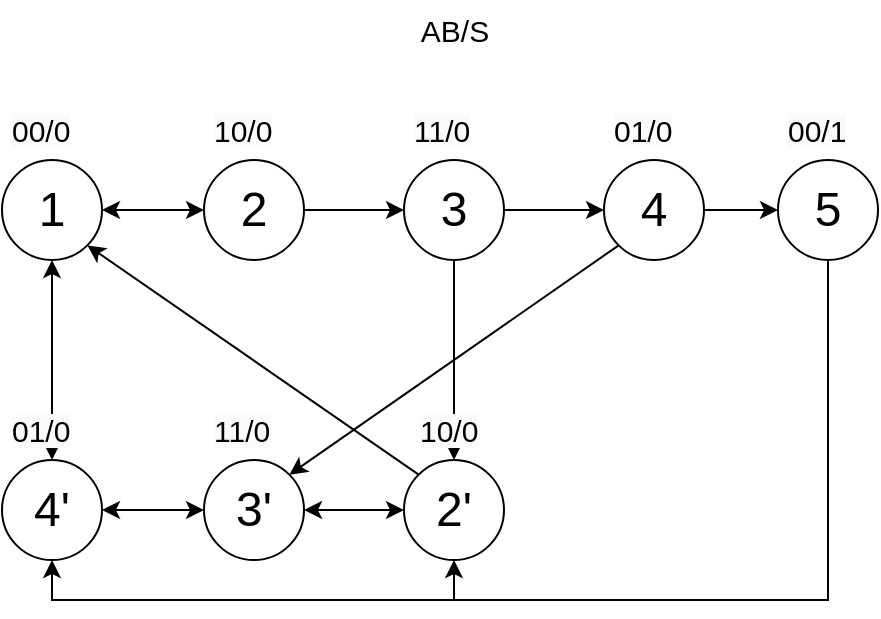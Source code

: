 <mxfile version="22.0.8" type="github">
  <diagram name="Page-1" id="3fErs55-OZsNqXfPUkWB">
    <mxGraphModel dx="808" dy="417" grid="1" gridSize="10" guides="1" tooltips="1" connect="1" arrows="1" fold="1" page="1" pageScale="1" pageWidth="827" pageHeight="1169" math="0" shadow="0">
      <root>
        <mxCell id="0" />
        <mxCell id="1" parent="0" />
        <mxCell id="hiORmIcwOsCS7kN5goXp-3" value="&lt;font style=&quot;font-size: 15px;&quot;&gt;AB/S&lt;/font&gt;" style="text;html=1;align=center;verticalAlign=middle;resizable=0;points=[];autosize=1;strokeColor=none;fillColor=none;" vertex="1" parent="1">
          <mxGeometry x="426" y="90" width="60" height="30" as="geometry" />
        </mxCell>
        <mxCell id="hiORmIcwOsCS7kN5goXp-4" value="&lt;font style=&quot;font-size: 24px;&quot;&gt;1&lt;/font&gt;" style="ellipse;whiteSpace=wrap;html=1;aspect=fixed;" vertex="1" parent="1">
          <mxGeometry x="230" y="170" width="50" height="50" as="geometry" />
        </mxCell>
        <mxCell id="hiORmIcwOsCS7kN5goXp-5" value="&lt;span style=&quot;color: rgb(0, 0, 0); font-family: Helvetica; font-size: 15px; font-style: normal; font-variant-ligatures: normal; font-variant-caps: normal; font-weight: 400; letter-spacing: normal; orphans: 2; text-align: center; text-indent: 0px; text-transform: none; widows: 2; word-spacing: 0px; -webkit-text-stroke-width: 0px; background-color: rgb(251, 251, 251); text-decoration-thickness: initial; text-decoration-style: initial; text-decoration-color: initial; float: none; display: inline !important;&quot;&gt;00/0&lt;/span&gt;" style="text;whiteSpace=wrap;html=1;" vertex="1" parent="1">
          <mxGeometry x="233" y="140" width="44" height="30" as="geometry" />
        </mxCell>
        <mxCell id="hiORmIcwOsCS7kN5goXp-18" style="edgeStyle=orthogonalEdgeStyle;rounded=0;orthogonalLoop=1;jettySize=auto;html=1;exitX=1;exitY=0.5;exitDx=0;exitDy=0;entryX=0;entryY=0.5;entryDx=0;entryDy=0;" edge="1" parent="1" source="hiORmIcwOsCS7kN5goXp-6" target="hiORmIcwOsCS7kN5goXp-8">
          <mxGeometry relative="1" as="geometry" />
        </mxCell>
        <mxCell id="hiORmIcwOsCS7kN5goXp-6" value="&lt;span style=&quot;font-size: 24px;&quot;&gt;2&lt;/span&gt;" style="ellipse;whiteSpace=wrap;html=1;aspect=fixed;" vertex="1" parent="1">
          <mxGeometry x="331" y="170" width="50" height="50" as="geometry" />
        </mxCell>
        <mxCell id="hiORmIcwOsCS7kN5goXp-7" value="&lt;span style=&quot;color: rgb(0, 0, 0); font-family: Helvetica; font-size: 15px; font-style: normal; font-variant-ligatures: normal; font-variant-caps: normal; font-weight: 400; letter-spacing: normal; orphans: 2; text-align: center; text-indent: 0px; text-transform: none; widows: 2; word-spacing: 0px; -webkit-text-stroke-width: 0px; background-color: rgb(251, 251, 251); text-decoration-thickness: initial; text-decoration-style: initial; text-decoration-color: initial; float: none; display: inline !important;&quot;&gt;10/0&lt;/span&gt;" style="text;whiteSpace=wrap;html=1;" vertex="1" parent="1">
          <mxGeometry x="334" y="140" width="44" height="30" as="geometry" />
        </mxCell>
        <mxCell id="hiORmIcwOsCS7kN5goXp-19" style="edgeStyle=orthogonalEdgeStyle;rounded=0;orthogonalLoop=1;jettySize=auto;html=1;exitX=1;exitY=0.5;exitDx=0;exitDy=0;entryX=0;entryY=0.5;entryDx=0;entryDy=0;" edge="1" parent="1" source="hiORmIcwOsCS7kN5goXp-8" target="hiORmIcwOsCS7kN5goXp-10">
          <mxGeometry relative="1" as="geometry" />
        </mxCell>
        <mxCell id="hiORmIcwOsCS7kN5goXp-43" style="edgeStyle=orthogonalEdgeStyle;rounded=0;orthogonalLoop=1;jettySize=auto;html=1;exitX=0.5;exitY=1;exitDx=0;exitDy=0;" edge="1" parent="1" source="hiORmIcwOsCS7kN5goXp-8" target="hiORmIcwOsCS7kN5goXp-24">
          <mxGeometry relative="1" as="geometry" />
        </mxCell>
        <mxCell id="hiORmIcwOsCS7kN5goXp-8" value="&lt;span style=&quot;font-size: 24px;&quot;&gt;3&lt;/span&gt;" style="ellipse;whiteSpace=wrap;html=1;aspect=fixed;" vertex="1" parent="1">
          <mxGeometry x="431" y="170" width="50" height="50" as="geometry" />
        </mxCell>
        <mxCell id="hiORmIcwOsCS7kN5goXp-9" value="&lt;span style=&quot;color: rgb(0, 0, 0); font-family: Helvetica; font-size: 15px; font-style: normal; font-variant-ligatures: normal; font-variant-caps: normal; font-weight: 400; letter-spacing: normal; orphans: 2; text-align: center; text-indent: 0px; text-transform: none; widows: 2; word-spacing: 0px; -webkit-text-stroke-width: 0px; background-color: rgb(251, 251, 251); text-decoration-thickness: initial; text-decoration-style: initial; text-decoration-color: initial; float: none; display: inline !important;&quot;&gt;11/0&lt;/span&gt;" style="text;whiteSpace=wrap;html=1;" vertex="1" parent="1">
          <mxGeometry x="434" y="140" width="44" height="30" as="geometry" />
        </mxCell>
        <mxCell id="hiORmIcwOsCS7kN5goXp-20" style="edgeStyle=orthogonalEdgeStyle;rounded=0;orthogonalLoop=1;jettySize=auto;html=1;exitX=1;exitY=0.5;exitDx=0;exitDy=0;entryX=0;entryY=0.5;entryDx=0;entryDy=0;" edge="1" parent="1" source="hiORmIcwOsCS7kN5goXp-10" target="hiORmIcwOsCS7kN5goXp-12">
          <mxGeometry relative="1" as="geometry" />
        </mxCell>
        <mxCell id="hiORmIcwOsCS7kN5goXp-10" value="&lt;font style=&quot;font-size: 24px;&quot;&gt;4&lt;/font&gt;" style="ellipse;whiteSpace=wrap;html=1;aspect=fixed;" vertex="1" parent="1">
          <mxGeometry x="531" y="170" width="50" height="50" as="geometry" />
        </mxCell>
        <mxCell id="hiORmIcwOsCS7kN5goXp-11" value="&lt;span style=&quot;color: rgb(0, 0, 0); font-family: Helvetica; font-size: 15px; font-style: normal; font-variant-ligatures: normal; font-variant-caps: normal; font-weight: 400; letter-spacing: normal; orphans: 2; text-align: center; text-indent: 0px; text-transform: none; widows: 2; word-spacing: 0px; -webkit-text-stroke-width: 0px; background-color: rgb(251, 251, 251); text-decoration-thickness: initial; text-decoration-style: initial; text-decoration-color: initial; float: none; display: inline !important;&quot;&gt;01/0&lt;/span&gt;" style="text;whiteSpace=wrap;html=1;" vertex="1" parent="1">
          <mxGeometry x="534" y="140" width="44" height="30" as="geometry" />
        </mxCell>
        <mxCell id="hiORmIcwOsCS7kN5goXp-46" style="edgeStyle=orthogonalEdgeStyle;rounded=0;orthogonalLoop=1;jettySize=auto;html=1;exitX=0.5;exitY=1;exitDx=0;exitDy=0;entryX=0.5;entryY=1;entryDx=0;entryDy=0;" edge="1" parent="1" source="hiORmIcwOsCS7kN5goXp-12" target="hiORmIcwOsCS7kN5goXp-29">
          <mxGeometry relative="1" as="geometry" />
        </mxCell>
        <mxCell id="hiORmIcwOsCS7kN5goXp-47" style="edgeStyle=orthogonalEdgeStyle;rounded=0;orthogonalLoop=1;jettySize=auto;html=1;exitX=0.5;exitY=1;exitDx=0;exitDy=0;entryX=0.5;entryY=1;entryDx=0;entryDy=0;" edge="1" parent="1" source="hiORmIcwOsCS7kN5goXp-12" target="hiORmIcwOsCS7kN5goXp-24">
          <mxGeometry relative="1" as="geometry" />
        </mxCell>
        <mxCell id="hiORmIcwOsCS7kN5goXp-12" value="&lt;font style=&quot;font-size: 24px;&quot;&gt;5&lt;/font&gt;" style="ellipse;whiteSpace=wrap;html=1;aspect=fixed;" vertex="1" parent="1">
          <mxGeometry x="618" y="170" width="50" height="50" as="geometry" />
        </mxCell>
        <mxCell id="hiORmIcwOsCS7kN5goXp-13" value="&lt;span style=&quot;color: rgb(0, 0, 0); font-family: Helvetica; font-size: 15px; font-style: normal; font-variant-ligatures: normal; font-variant-caps: normal; font-weight: 400; letter-spacing: normal; orphans: 2; text-align: center; text-indent: 0px; text-transform: none; widows: 2; word-spacing: 0px; -webkit-text-stroke-width: 0px; background-color: rgb(251, 251, 251); text-decoration-thickness: initial; text-decoration-style: initial; text-decoration-color: initial; float: none; display: inline !important;&quot;&gt;00/1&lt;/span&gt;" style="text;whiteSpace=wrap;html=1;" vertex="1" parent="1">
          <mxGeometry x="621" y="140" width="44" height="30" as="geometry" />
        </mxCell>
        <mxCell id="hiORmIcwOsCS7kN5goXp-24" value="&lt;span style=&quot;font-size: 24px;&quot;&gt;2&#39;&lt;/span&gt;" style="ellipse;whiteSpace=wrap;html=1;aspect=fixed;" vertex="1" parent="1">
          <mxGeometry x="431" y="320" width="50" height="50" as="geometry" />
        </mxCell>
        <mxCell id="hiORmIcwOsCS7kN5goXp-25" value="&lt;span style=&quot;color: rgb(0, 0, 0); font-family: Helvetica; font-size: 15px; font-style: normal; font-variant-ligatures: normal; font-variant-caps: normal; font-weight: 400; letter-spacing: normal; orphans: 2; text-align: center; text-indent: 0px; text-transform: none; widows: 2; word-spacing: 0px; -webkit-text-stroke-width: 0px; background-color: rgb(251, 251, 251); text-decoration-thickness: initial; text-decoration-style: initial; text-decoration-color: initial; float: none; display: inline !important;&quot;&gt;10/0&lt;/span&gt;" style="text;whiteSpace=wrap;html=1;" vertex="1" parent="1">
          <mxGeometry x="437" y="290" width="44" height="30" as="geometry" />
        </mxCell>
        <mxCell id="hiORmIcwOsCS7kN5goXp-27" value="&lt;span style=&quot;font-size: 24px;&quot;&gt;3&#39;&lt;/span&gt;" style="ellipse;whiteSpace=wrap;html=1;aspect=fixed;" vertex="1" parent="1">
          <mxGeometry x="331" y="320" width="50" height="50" as="geometry" />
        </mxCell>
        <mxCell id="hiORmIcwOsCS7kN5goXp-28" value="&lt;span style=&quot;color: rgb(0, 0, 0); font-family: Helvetica; font-size: 15px; font-style: normal; font-variant-ligatures: normal; font-variant-caps: normal; font-weight: 400; letter-spacing: normal; orphans: 2; text-align: center; text-indent: 0px; text-transform: none; widows: 2; word-spacing: 0px; -webkit-text-stroke-width: 0px; background-color: rgb(251, 251, 251); text-decoration-thickness: initial; text-decoration-style: initial; text-decoration-color: initial; float: none; display: inline !important;&quot;&gt;11/0&lt;/span&gt;" style="text;whiteSpace=wrap;html=1;" vertex="1" parent="1">
          <mxGeometry x="334" y="290" width="44" height="30" as="geometry" />
        </mxCell>
        <mxCell id="hiORmIcwOsCS7kN5goXp-29" value="&lt;font style=&quot;font-size: 24px;&quot;&gt;4&#39;&lt;/font&gt;" style="ellipse;whiteSpace=wrap;html=1;aspect=fixed;" vertex="1" parent="1">
          <mxGeometry x="230" y="320" width="50" height="50" as="geometry" />
        </mxCell>
        <mxCell id="hiORmIcwOsCS7kN5goXp-34" value="" style="endArrow=classic;startArrow=classic;html=1;rounded=0;exitX=1;exitY=0.5;exitDx=0;exitDy=0;entryX=0;entryY=0.5;entryDx=0;entryDy=0;" edge="1" parent="1" source="hiORmIcwOsCS7kN5goXp-29" target="hiORmIcwOsCS7kN5goXp-27">
          <mxGeometry width="50" height="50" relative="1" as="geometry">
            <mxPoint x="430" y="340" as="sourcePoint" />
            <mxPoint x="480" y="290" as="targetPoint" />
          </mxGeometry>
        </mxCell>
        <mxCell id="hiORmIcwOsCS7kN5goXp-36" value="" style="endArrow=classic;startArrow=classic;html=1;rounded=0;exitX=0.5;exitY=0;exitDx=0;exitDy=0;entryX=0.5;entryY=1;entryDx=0;entryDy=0;" edge="1" parent="1" source="hiORmIcwOsCS7kN5goXp-29" target="hiORmIcwOsCS7kN5goXp-4">
          <mxGeometry width="50" height="50" relative="1" as="geometry">
            <mxPoint x="430" y="290" as="sourcePoint" />
            <mxPoint x="480" y="240" as="targetPoint" />
          </mxGeometry>
        </mxCell>
        <mxCell id="hiORmIcwOsCS7kN5goXp-30" value="&lt;span style=&quot;color: rgb(0, 0, 0); font-family: Helvetica; font-size: 15px; font-style: normal; font-variant-ligatures: normal; font-variant-caps: normal; font-weight: 400; letter-spacing: normal; orphans: 2; text-align: center; text-indent: 0px; text-transform: none; widows: 2; word-spacing: 0px; -webkit-text-stroke-width: 0px; background-color: rgb(251, 251, 251); text-decoration-thickness: initial; text-decoration-style: initial; text-decoration-color: initial; float: none; display: inline !important;&quot;&gt;01/0&lt;/span&gt;" style="text;whiteSpace=wrap;html=1;" vertex="1" parent="1">
          <mxGeometry x="233" y="290" width="44" height="30" as="geometry" />
        </mxCell>
        <mxCell id="hiORmIcwOsCS7kN5goXp-38" value="" style="endArrow=classic;startArrow=classic;html=1;rounded=0;exitX=1;exitY=0.5;exitDx=0;exitDy=0;entryX=0;entryY=0.5;entryDx=0;entryDy=0;" edge="1" parent="1" source="hiORmIcwOsCS7kN5goXp-27" target="hiORmIcwOsCS7kN5goXp-24">
          <mxGeometry width="50" height="50" relative="1" as="geometry">
            <mxPoint x="430" y="370" as="sourcePoint" />
            <mxPoint x="480" y="320" as="targetPoint" />
          </mxGeometry>
        </mxCell>
        <mxCell id="hiORmIcwOsCS7kN5goXp-39" value="" style="endArrow=classic;html=1;rounded=0;exitX=0;exitY=0;exitDx=0;exitDy=0;entryX=1;entryY=1;entryDx=0;entryDy=0;" edge="1" parent="1" source="hiORmIcwOsCS7kN5goXp-24" target="hiORmIcwOsCS7kN5goXp-4">
          <mxGeometry width="50" height="50" relative="1" as="geometry">
            <mxPoint x="380" y="310" as="sourcePoint" />
            <mxPoint x="430" y="260" as="targetPoint" />
          </mxGeometry>
        </mxCell>
        <mxCell id="hiORmIcwOsCS7kN5goXp-42" value="" style="endArrow=classic;startArrow=classic;html=1;rounded=0;exitX=1;exitY=0.5;exitDx=0;exitDy=0;" edge="1" parent="1" source="hiORmIcwOsCS7kN5goXp-4" target="hiORmIcwOsCS7kN5goXp-6">
          <mxGeometry width="50" height="50" relative="1" as="geometry">
            <mxPoint x="380" y="310" as="sourcePoint" />
            <mxPoint x="430" y="260" as="targetPoint" />
          </mxGeometry>
        </mxCell>
        <mxCell id="hiORmIcwOsCS7kN5goXp-45" value="" style="endArrow=classic;html=1;rounded=0;exitX=0;exitY=1;exitDx=0;exitDy=0;entryX=1;entryY=0;entryDx=0;entryDy=0;" edge="1" parent="1" source="hiORmIcwOsCS7kN5goXp-10" target="hiORmIcwOsCS7kN5goXp-27">
          <mxGeometry width="50" height="50" relative="1" as="geometry">
            <mxPoint x="380" y="270" as="sourcePoint" />
            <mxPoint x="430" y="220" as="targetPoint" />
          </mxGeometry>
        </mxCell>
      </root>
    </mxGraphModel>
  </diagram>
</mxfile>
